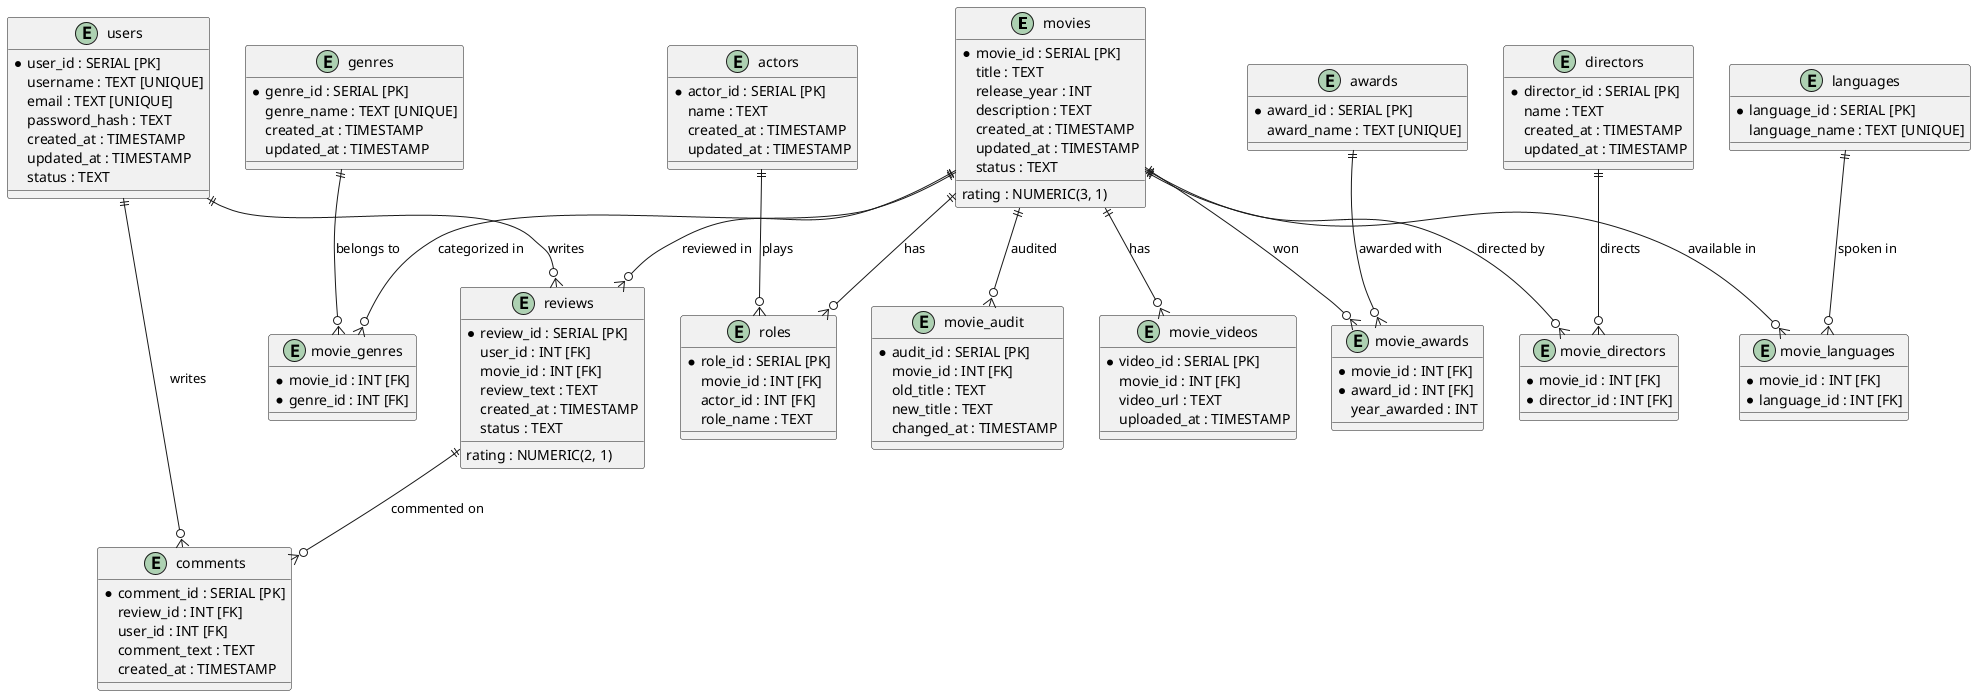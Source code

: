 @startuml
entity movies {
    *movie_id : SERIAL [PK]
    title : TEXT
    release_year : INT
    rating : NUMERIC(3, 1)
    description : TEXT
    created_at : TIMESTAMP
    updated_at : TIMESTAMP
    status : TEXT
}

entity actors {
    *actor_id : SERIAL [PK]
    name : TEXT
    created_at : TIMESTAMP
    updated_at : TIMESTAMP
}

entity roles {
    *role_id : SERIAL [PK]
    movie_id : INT [FK]
    actor_id : INT [FK]
    role_name : TEXT
}

entity users {
    *user_id : SERIAL [PK]
    username : TEXT [UNIQUE]
    email : TEXT [UNIQUE]
    password_hash : TEXT
    created_at : TIMESTAMP
    updated_at : TIMESTAMP
    status : TEXT
}

entity reviews {
    *review_id : SERIAL [PK]
    user_id : INT [FK]
    movie_id : INT [FK]
    rating : NUMERIC(2, 1)
    review_text : TEXT
    created_at : TIMESTAMP
    status : TEXT
}

entity genres {
    *genre_id : SERIAL [PK]
    genre_name : TEXT [UNIQUE]
    created_at : TIMESTAMP
    updated_at : TIMESTAMP
}

entity movie_genres {
    *movie_id : INT [FK]
    *genre_id : INT [FK]
}

entity directors {
    *director_id : SERIAL [PK]
    name : TEXT
    created_at : TIMESTAMP
    updated_at : TIMESTAMP
}

entity movie_directors {
    *movie_id : INT [FK]
    *director_id : INT [FK]
}

entity languages {
    *language_id : SERIAL [PK]
    language_name : TEXT [UNIQUE]
}

entity movie_languages {
    *movie_id : INT [FK]
    *language_id : INT [FK]
}

entity awards {
    *award_id : SERIAL [PK]
    award_name : TEXT [UNIQUE]
}

entity movie_awards {
    *movie_id : INT [FK]
    *award_id : INT [FK]
    year_awarded : INT
}

entity comments {
    *comment_id : SERIAL [PK]
    review_id : INT [FK]
    user_id : INT [FK]
    comment_text : TEXT
    created_at : TIMESTAMP
}

entity movie_audit {
    *audit_id : SERIAL [PK]
    movie_id : INT [FK]
    old_title : TEXT
    new_title : TEXT
    changed_at : TIMESTAMP
}

entity movie_videos {
    *video_id : SERIAL [PK]
    movie_id : INT [FK]
    video_url : TEXT
    uploaded_at : TIMESTAMP
}

movies ||--o{ roles : "has"
actors ||--o{ roles : "plays"
movies ||--o{ reviews : "reviewed in"
users ||--o{ reviews : "writes"
movies ||--o{ movie_genres : "categorized in"
genres ||--o{ movie_genres : "belongs to"
movies ||--o{ movie_directors : "directed by"
directors ||--o{ movie_directors : "directs"
movies ||--o{ movie_languages : "available in"
languages ||--o{ movie_languages : "spoken in"
movies ||--o{ movie_awards : "won"
awards ||--o{ movie_awards : "awarded with"
reviews ||--o{ comments : "commented on"
users ||--o{ comments : "writes"
movies ||--o{ movie_videos : "has"
movies ||--o{ movie_audit : "audited"
@enduml
